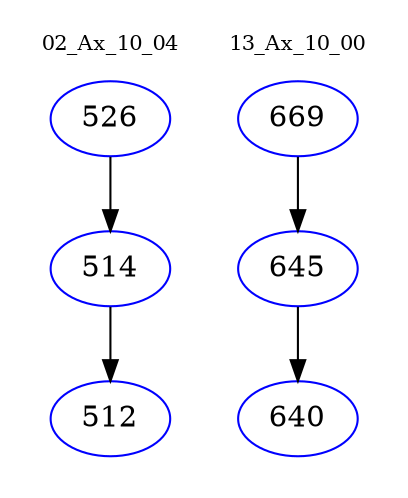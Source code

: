digraph{
subgraph cluster_0 {
color = white
label = "02_Ax_10_04";
fontsize=10;
T0_526 [label="526", color="blue"]
T0_526 -> T0_514 [color="black"]
T0_514 [label="514", color="blue"]
T0_514 -> T0_512 [color="black"]
T0_512 [label="512", color="blue"]
}
subgraph cluster_1 {
color = white
label = "13_Ax_10_00";
fontsize=10;
T1_669 [label="669", color="blue"]
T1_669 -> T1_645 [color="black"]
T1_645 [label="645", color="blue"]
T1_645 -> T1_640 [color="black"]
T1_640 [label="640", color="blue"]
}
}
